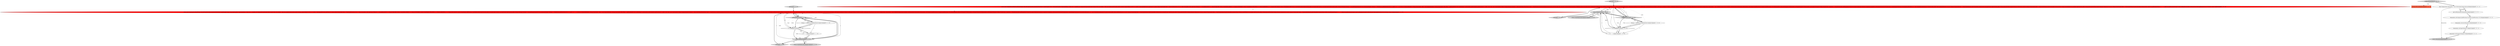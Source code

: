 digraph {
10 [style = filled, label = "return new Graph(getLastBuildTime(),500,400){@Override protected JFreeChart createGraph(){class ChartLabel{public ChartLabel(Run r){this.run = r}public int compareTo(ChartLabel that){return this.run.number - that.run.number}@Override public boolean equals(Object o){if (o == null || !.isAssignableFrom(o.getClass())) {return false}ChartLabel that = (ChartLabel)oreturn run == that.run}public Color getColor(){Result r = run.getResult()if (r == Result.FAILURE) return ColorPalette.REDif (r == Result.UNSTABLE) return ColorPalette.YELLOWif (r == Result.ABORTED || r == Result.NOT_BUILT) return ColorPalette.GREYreturn ColorPalette.BLUE}@Override public int hashCode(){return run.hashCode()}@Override public String toString(){String l = run.getDisplayName()if (run instanceof Build) {String s = ((Build)run).getBuiltOnStr()if (s != null) l += ' ' + s}return l}}DataSetBuilder<String,ChartLabel> data = new DataSetBuilder<String,ChartLabel>()for (Run r : getNewBuilds()){if (r.isBuilding()) continuedata.add(((double)r.getDuration()) / (1000 * 60),\"min\",new ChartLabel(r))}final CategoryDataset dataset = data.build()final JFreeChart chart = ChartFactory.createStackedAreaChart(null,null,Messages.Job_minutes(),dataset,PlotOrientation.VERTICAL,false,true,false)chart.setBackgroundPaint(Color.red)final CategoryPlot plot = chart.getCategoryPlot()plot.setBackgroundPaint(Color.WHITE)plot.setOutlinePaint(null)plot.setForegroundAlpha(0.8f)plot.setRangeGridlinesVisible(true)plot.setRangeGridlinePaint(Color.black)CategoryAxis domainAxis = new ShiftedCategoryAxis(null)plot.setDomainAxis(domainAxis)domainAxis.setCategoryLabelPositions(CategoryLabelPositions.UP_90)domainAxis.setLowerMargin(0.0)domainAxis.setUpperMargin(0.0)domainAxis.setCategoryMargin(0.0)final NumberAxis rangeAxis = (NumberAxis)plot.getRangeAxis()ChartUtil.adjustChebyshev(dataset,rangeAxis)rangeAxis.setStandardTickUnits(NumberAxis.createIntegerTickUnits())StackedAreaRenderer ar = new StackedAreaRenderer2(){@Override public Paint getItemPaint(int row,int column){ChartLabel key = (ChartLabel)dataset.getColumnKey(column)return key.getColor()}@Override public String generateURL(CategoryDataset dataset,int row,int column){ChartLabel label = (ChartLabel)dataset.getColumnKey(column)return String.valueOf(label.run.number)}@Override public String generateToolTip(CategoryDataset dataset,int row,int column){ChartLabel label = (ChartLabel)dataset.getColumnKey(column)return label.run.getDisplayName() + \" : \" + label.run.getDurationString()}}plot.setRenderer(ar)plot.setInsets(new RectangleInsets(0,0,0,5.0))return chart}}@@@3@@@['0', '1', '0']", fillcolor = red, shape = ellipse image = "AAA1AAABBB2BBB"];
17 [style = filled, label = "return ColorPalette.BLUE@@@25@@@['0', '1', '0']", fillcolor = lightgray, shape = ellipse image = "AAA0AAABBB2BBB"];
24 [style = filled, label = "configureDomainAxis['0', '0', '1']", fillcolor = lightgray, shape = diamond image = "AAA0AAABBB3BBB"];
18 [style = filled, label = "CategoryPlot plot@@@2@@@['0', '0', '1']", fillcolor = tomato, shape = box image = "AAA0AAABBB3BBB"];
26 [style = filled, label = "domainAxis.setCategoryLabelPositions(CategoryLabelPositions.UP_90)@@@5@@@['0', '0', '1']", fillcolor = white, shape = ellipse image = "AAA0AAABBB3BBB"];
22 [style = filled, label = "domainAxis.setUpperMargin(0.0)@@@7@@@['0', '0', '1']", fillcolor = white, shape = ellipse image = "AAA0AAABBB3BBB"];
16 [style = filled, label = "getColor['0', '1', '0']", fillcolor = lightgray, shape = diamond image = "AAA0AAABBB2BBB"];
11 [style = filled, label = "String s = ((Build)run).getBuiltOnStr()@@@33@@@['0', '1', '0']", fillcolor = white, shape = ellipse image = "AAA0AAABBB2BBB"];
6 [style = filled, label = "toString['1', '0', '0']", fillcolor = lightgray, shape = diamond image = "AAA0AAABBB1BBB"];
4 [style = filled, label = "return l@@@36@@@['1', '0', '0']", fillcolor = lightgray, shape = ellipse image = "AAA0AAABBB1BBB"];
0 [style = filled, label = "String s = ((Build)run).getBuiltOnStr()@@@33@@@['1', '0', '0']", fillcolor = white, shape = ellipse image = "AAA0AAABBB1BBB"];
3 [style = filled, label = "s != null@@@34@@@['1', '0', '0']", fillcolor = white, shape = diamond image = "AAA0AAABBB1BBB"];
15 [style = filled, label = "toString['0', '1', '0']", fillcolor = lightgray, shape = diamond image = "AAA0AAABBB2BBB"];
20 [style = filled, label = "return domainAxis@@@9@@@['0', '0', '1']", fillcolor = lightgray, shape = ellipse image = "AAA0AAABBB3BBB"];
13 [style = filled, label = "l += ' ' + s@@@34@@@['0', '1', '0']", fillcolor = white, shape = ellipse image = "AAA0AAABBB2BBB"];
2 [style = filled, label = "getBuildTimeGraph['1', '0', '0']", fillcolor = lightgray, shape = diamond image = "AAA0AAABBB1BBB"];
23 [style = filled, label = "plot.setDomainAxis(domainAxis)@@@4@@@['0', '0', '1']", fillcolor = white, shape = ellipse image = "AAA0AAABBB3BBB"];
25 [style = filled, label = "final CategoryAxis domainAxis = new NoOverlapCategoryAxis(null)@@@3@@@['0', '0', '1']", fillcolor = white, shape = ellipse image = "AAA0AAABBB3BBB"];
1 [style = filled, label = "return new Graph(getLastBuild().getTimestamp(),500,400){@Override protected JFreeChart createGraph(){class ChartLabel{public ChartLabel(Run r){this.run = r}public int compareTo(ChartLabel that){return this.run.number - that.run.number}@Override public boolean equals(Object o){if (o == null || !.isAssignableFrom(o.getClass())) {return false}ChartLabel that = (ChartLabel)oreturn run == that.run}public Color getColor(){Result r = run.getResult()if (r == Result.FAILURE) return ColorPalette.REDif (r == Result.UNSTABLE) return ColorPalette.YELLOWif (r == Result.ABORTED || r == Result.NOT_BUILT) return ColorPalette.GREYreturn ColorPalette.BLUE}@Override public int hashCode(){return run.hashCode()}@Override public String toString(){String l = run.getDisplayName()if (run instanceof Build) {String s = ((Build)run).getBuiltOnStr()if (s != null) l += ' ' + s}return l}}DataSetBuilder<String,ChartLabel> data = new DataSetBuilder<String,ChartLabel>()for (Run r : getNewBuilds()){if (r.isBuilding()) continuedata.add(((double)r.getDuration()) / (1000 * 60),\"min\",new ChartLabel(r))}final CategoryDataset dataset = data.build()final JFreeChart chart = ChartFactory.createStackedAreaChart(null,null,Messages.Job_minutes(),dataset,PlotOrientation.VERTICAL,false,true,false)chart.setBackgroundPaint(Color.red)final CategoryPlot plot = chart.getCategoryPlot()plot.setBackgroundPaint(Color.WHITE)plot.setOutlinePaint(null)plot.setForegroundAlpha(0.8f)plot.setRangeGridlinesVisible(true)plot.setRangeGridlinePaint(Color.black)CategoryAxis domainAxis = new ShiftedCategoryAxis(null)plot.setDomainAxis(domainAxis)domainAxis.setCategoryLabelPositions(CategoryLabelPositions.UP_90)domainAxis.setLowerMargin(0.0)domainAxis.setUpperMargin(0.0)domainAxis.setCategoryMargin(0.0)final NumberAxis rangeAxis = (NumberAxis)plot.getRangeAxis()ChartUtil.adjustChebyshev(dataset,rangeAxis)rangeAxis.setStandardTickUnits(NumberAxis.createIntegerTickUnits())StackedAreaRenderer ar = new StackedAreaRenderer2(){@Override public Paint getItemPaint(int row,int column){ChartLabel key = (ChartLabel)dataset.getColumnKey(column)return key.getColor()}@Override public String generateURL(CategoryDataset dataset,int row,int column){ChartLabel label = (ChartLabel)dataset.getColumnKey(column)return String.valueOf(label.run.number)}@Override public String generateToolTip(CategoryDataset dataset,int row,int column){ChartLabel label = (ChartLabel)dataset.getColumnKey(column)return label.run.getDisplayName() + \" : \" + label.run.getDurationString()}}plot.setRenderer(ar)plot.setInsets(new RectangleInsets(0,0,0,5.0))return chart}}@@@3@@@['1', '0', '0']", fillcolor = red, shape = ellipse image = "AAA1AAABBB1BBB"];
5 [style = filled, label = "l += ' ' + s@@@34@@@['1', '0', '0']", fillcolor = white, shape = ellipse image = "AAA0AAABBB1BBB"];
8 [style = filled, label = "getColor['1', '0', '0']", fillcolor = lightgray, shape = diamond image = "AAA0AAABBB1BBB"];
21 [style = filled, label = "domainAxis.setLowerMargin(0.0)@@@6@@@['0', '0', '1']", fillcolor = white, shape = ellipse image = "AAA0AAABBB3BBB"];
9 [style = filled, label = "getBuildTimeGraph['0', '1', '0']", fillcolor = lightgray, shape = diamond image = "AAA0AAABBB2BBB"];
14 [style = filled, label = "return l@@@36@@@['0', '1', '0']", fillcolor = lightgray, shape = ellipse image = "AAA0AAABBB2BBB"];
19 [style = filled, label = "domainAxis.setCategoryMargin(0.0)@@@8@@@['0', '0', '1']", fillcolor = white, shape = ellipse image = "AAA0AAABBB3BBB"];
12 [style = filled, label = "s != null@@@34@@@['0', '1', '0']", fillcolor = white, shape = diamond image = "AAA0AAABBB2BBB"];
7 [style = filled, label = "return ColorPalette.BLUE@@@25@@@['1', '0', '0']", fillcolor = lightgray, shape = ellipse image = "AAA0AAABBB1BBB"];
4->6 [style = dotted, label="true"];
2->3 [style = dotted, label="true"];
0->3 [style = bold, label=""];
14->17 [style = dotted, label="false"];
9->12 [style = dotted, label="true"];
15->10 [style = bold, label=""];
2->0 [style = dotted, label="true"];
9->11 [style = bold, label=""];
4->7 [style = dotted, label="false"];
13->14 [style = solid, label="l"];
4->1 [style = dotted, label="true"];
4->6 [style = bold, label=""];
16->10 [style = bold, label=""];
25->23 [style = solid, label="domainAxis"];
3->4 [style = dotted, label="false"];
0->5 [style = solid, label="s"];
11->10 [style = dotted, label="true"];
2->1 [style = bold, label=""];
9->11 [style = dotted, label="true"];
2->3 [style = bold, label=""];
1->4 [style = solid, label="l"];
2->3 [style = dotted, label="false"];
0->2 [style = bold, label=""];
19->20 [style = bold, label=""];
23->26 [style = bold, label=""];
14->17 [style = bold, label=""];
10->12 [style = solid, label="r"];
11->12 [style = bold, label=""];
4->2 [style = bold, label=""];
1->2 [style = solid, label="o"];
9->10 [style = bold, label=""];
22->19 [style = bold, label=""];
1->10 [style = dashed, label="0"];
11->9 [style = bold, label=""];
2->4 [style = bold, label=""];
25->20 [style = solid, label="domainAxis"];
3->4 [style = bold, label=""];
10->9 [style = solid, label="r"];
14->10 [style = dotted, label="true"];
9->12 [style = dotted, label="false"];
4->7 [style = bold, label=""];
26->21 [style = bold, label=""];
0->3 [style = solid, label="s"];
8->1 [style = bold, label=""];
6->1 [style = bold, label=""];
12->13 [style = bold, label=""];
14->15 [style = dotted, label="true"];
3->5 [style = bold, label=""];
12->13 [style = dotted, label="true"];
3->5 [style = dotted, label="true"];
2->0 [style = bold, label=""];
21->22 [style = bold, label=""];
24->25 [style = bold, label=""];
0->1 [style = dotted, label="true"];
5->4 [style = bold, label=""];
10->14 [style = solid, label="r"];
12->14 [style = bold, label=""];
9->14 [style = bold, label=""];
1->3 [style = solid, label="r"];
11->13 [style = solid, label="s"];
1->4 [style = solid, label="r"];
10->14 [style = solid, label="l"];
5->4 [style = solid, label="l"];
1->2 [style = bold, label=""];
9->12 [style = bold, label=""];
14->9 [style = bold, label=""];
10->9 [style = bold, label=""];
14->15 [style = bold, label=""];
25->23 [style = bold, label=""];
11->12 [style = solid, label="s"];
1->3 [style = solid, label="o"];
1->2 [style = solid, label="r"];
13->14 [style = bold, label=""];
12->14 [style = dotted, label="false"];
24->18 [style = dotted, label="true"];
10->12 [style = solid, label="o"];
10->9 [style = solid, label="o"];
}
